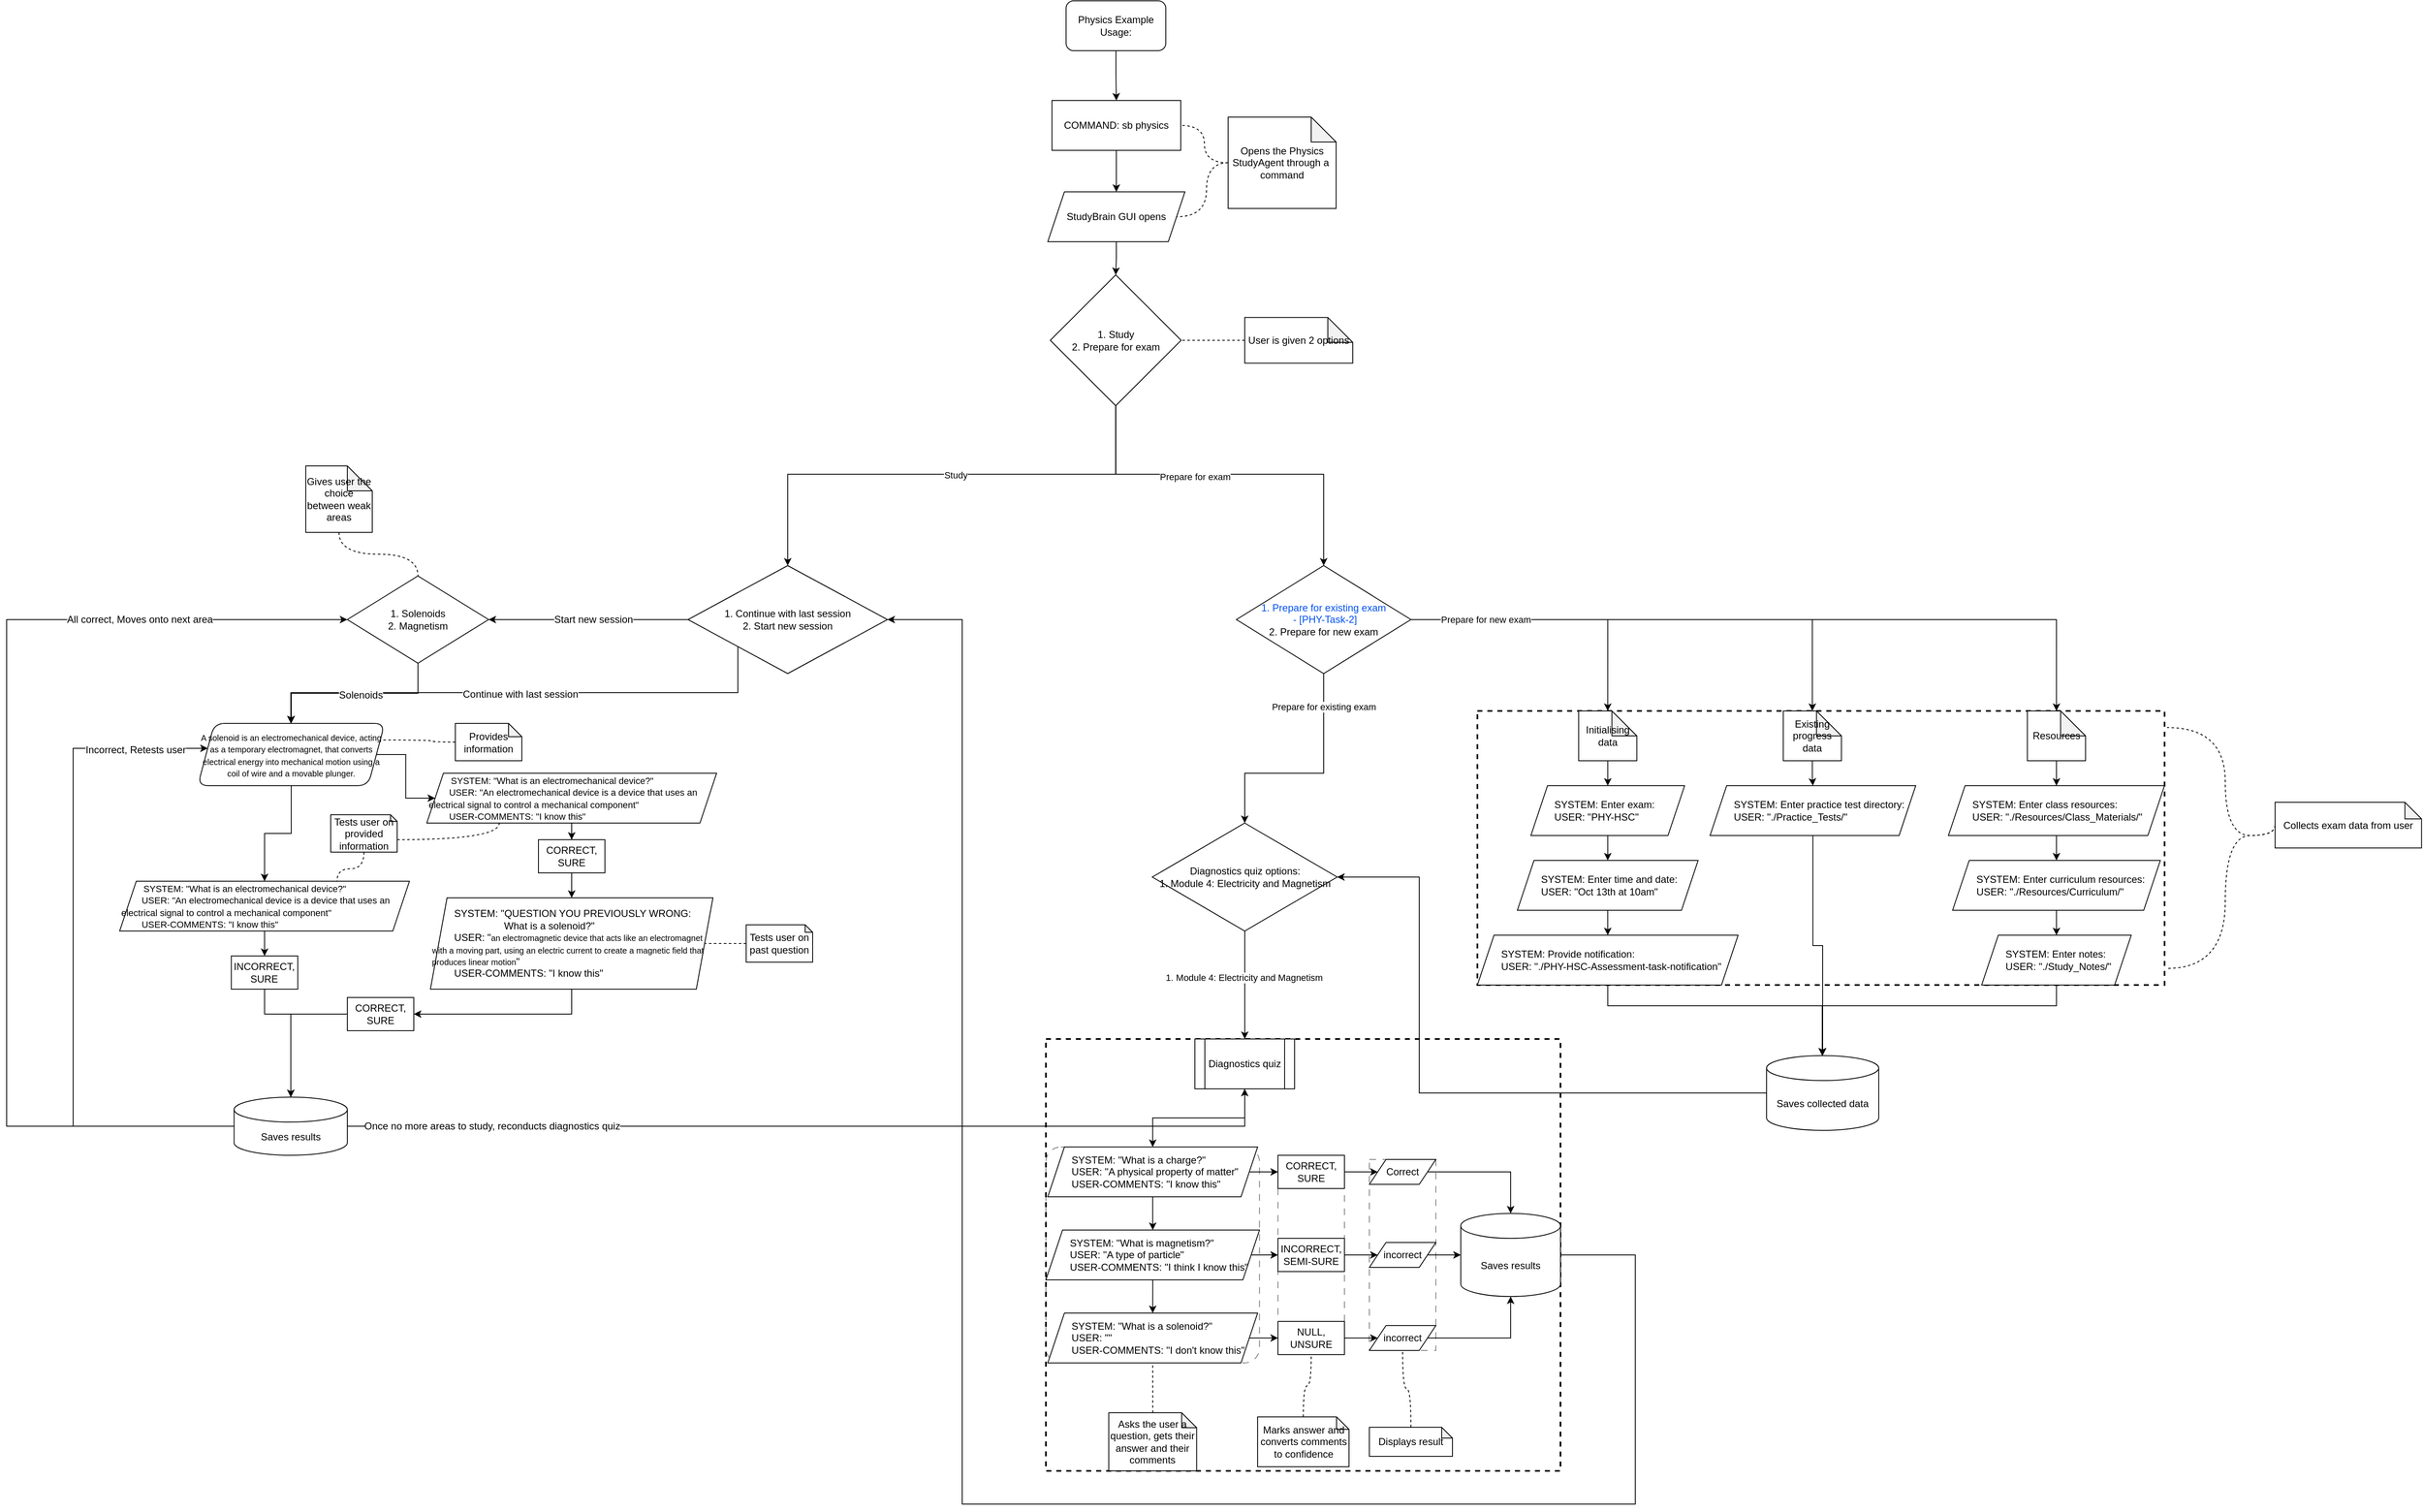 <mxfile version="28.2.5">
  <diagram name="Page-1" id="ahby5j24STK9T4OgTVUH">
    <mxGraphModel dx="4293" dy="1393" grid="1" gridSize="10" guides="1" tooltips="1" connect="1" arrows="1" fold="1" page="1" pageScale="1" pageWidth="850" pageHeight="1100" math="0" shadow="0">
      <root>
        <mxCell id="0" />
        <mxCell id="1" parent="0" />
        <mxCell id="aXxjHZcpMNxlSh_hwpTn-4" style="edgeStyle=orthogonalEdgeStyle;rounded=0;orthogonalLoop=1;jettySize=auto;html=1;" edge="1" parent="1" source="aXxjHZcpMNxlSh_hwpTn-2" target="aXxjHZcpMNxlSh_hwpTn-3">
          <mxGeometry relative="1" as="geometry" />
        </mxCell>
        <mxCell id="aXxjHZcpMNxlSh_hwpTn-2" value="Physics Example Usage:" style="rounded=1;whiteSpace=wrap;html=1;" vertex="1" parent="1">
          <mxGeometry x="365" y="40" width="120" height="60" as="geometry" />
        </mxCell>
        <mxCell id="aXxjHZcpMNxlSh_hwpTn-8" value="" style="edgeStyle=orthogonalEdgeStyle;rounded=0;orthogonalLoop=1;jettySize=auto;html=1;" edge="1" parent="1" source="aXxjHZcpMNxlSh_hwpTn-3" target="aXxjHZcpMNxlSh_hwpTn-7">
          <mxGeometry relative="1" as="geometry" />
        </mxCell>
        <mxCell id="aXxjHZcpMNxlSh_hwpTn-3" value="COMMAND: sb physics" style="rounded=0;whiteSpace=wrap;html=1;" vertex="1" parent="1">
          <mxGeometry x="348" y="160" width="155" height="60" as="geometry" />
        </mxCell>
        <mxCell id="aXxjHZcpMNxlSh_hwpTn-17" style="edgeStyle=orthogonalEdgeStyle;rounded=0;orthogonalLoop=1;jettySize=auto;html=1;" edge="1" parent="1" source="aXxjHZcpMNxlSh_hwpTn-7" target="aXxjHZcpMNxlSh_hwpTn-20">
          <mxGeometry relative="1" as="geometry">
            <mxPoint x="425.25" y="380" as="targetPoint" />
          </mxGeometry>
        </mxCell>
        <mxCell id="aXxjHZcpMNxlSh_hwpTn-7" value="StudyBrain GUI opens" style="shape=parallelogram;perimeter=parallelogramPerimeter;whiteSpace=wrap;html=1;fixedSize=1;rounded=0;" vertex="1" parent="1">
          <mxGeometry x="343" y="270" width="165" height="60" as="geometry" />
        </mxCell>
        <mxCell id="aXxjHZcpMNxlSh_hwpTn-13" style="edgeStyle=orthogonalEdgeStyle;rounded=0;orthogonalLoop=1;jettySize=auto;html=1;curved=1;endArrow=none;endFill=0;dashed=1;" edge="1" parent="1" source="aXxjHZcpMNxlSh_hwpTn-12" target="aXxjHZcpMNxlSh_hwpTn-3">
          <mxGeometry relative="1" as="geometry" />
        </mxCell>
        <mxCell id="aXxjHZcpMNxlSh_hwpTn-14" style="edgeStyle=orthogonalEdgeStyle;rounded=0;orthogonalLoop=1;jettySize=auto;html=1;curved=1;endArrow=none;endFill=0;dashed=1;" edge="1" parent="1" source="aXxjHZcpMNxlSh_hwpTn-12" target="aXxjHZcpMNxlSh_hwpTn-7">
          <mxGeometry relative="1" as="geometry" />
        </mxCell>
        <mxCell id="aXxjHZcpMNxlSh_hwpTn-12" value="&lt;span style=&quot;text-wrap-mode: nowrap;&quot;&gt;&amp;nbsp;Opens the Physics&amp;nbsp;&lt;/span&gt;&lt;div&gt;&lt;span style=&quot;text-wrap-mode: nowrap;&quot;&gt;StudyAgent through a&amp;nbsp;&lt;/span&gt;&lt;/div&gt;&lt;div&gt;&lt;span style=&quot;text-wrap-mode: nowrap;&quot;&gt;command&lt;/span&gt;&lt;/div&gt;" style="shape=note;whiteSpace=wrap;html=1;backgroundOutline=1;darkOpacity=0.05;" vertex="1" parent="1">
          <mxGeometry x="560" y="180" width="130" height="110" as="geometry" />
        </mxCell>
        <mxCell id="aXxjHZcpMNxlSh_hwpTn-18" value="&lt;span style=&quot;text-wrap-mode: nowrap;&quot;&gt;User is given 2 options&lt;/span&gt;" style="shape=note;whiteSpace=wrap;html=1;backgroundOutline=1;darkOpacity=0.05;" vertex="1" parent="1">
          <mxGeometry x="580" y="421.25" width="130" height="55" as="geometry" />
        </mxCell>
        <mxCell id="aXxjHZcpMNxlSh_hwpTn-19" style="edgeStyle=orthogonalEdgeStyle;rounded=0;orthogonalLoop=1;jettySize=auto;html=1;curved=1;endArrow=none;endFill=0;dashed=1;" edge="1" parent="1" source="aXxjHZcpMNxlSh_hwpTn-18" target="aXxjHZcpMNxlSh_hwpTn-20">
          <mxGeometry relative="1" as="geometry">
            <mxPoint x="632" y="420" as="sourcePoint" />
            <mxPoint x="502.5" y="410" as="targetPoint" />
          </mxGeometry>
        </mxCell>
        <mxCell id="aXxjHZcpMNxlSh_hwpTn-26" style="edgeStyle=orthogonalEdgeStyle;rounded=0;orthogonalLoop=1;jettySize=auto;html=1;exitX=0.5;exitY=1;exitDx=0;exitDy=0;entryX=0.5;entryY=0;entryDx=0;entryDy=0;strokeColor=light-dark(#000000,#FF2100);" edge="1" parent="1" source="aXxjHZcpMNxlSh_hwpTn-20" target="aXxjHZcpMNxlSh_hwpTn-23">
          <mxGeometry relative="1" as="geometry">
            <Array as="points">
              <mxPoint x="425" y="610" />
              <mxPoint x="675" y="610" />
            </Array>
          </mxGeometry>
        </mxCell>
        <mxCell id="aXxjHZcpMNxlSh_hwpTn-29" value="Prepare for exam" style="edgeLabel;html=1;align=center;verticalAlign=middle;resizable=0;points=[];" vertex="1" connectable="0" parent="aXxjHZcpMNxlSh_hwpTn-26">
          <mxGeometry x="-0.2" y="-3" relative="1" as="geometry">
            <mxPoint as="offset" />
          </mxGeometry>
        </mxCell>
        <mxCell id="aXxjHZcpMNxlSh_hwpTn-28" style="edgeStyle=orthogonalEdgeStyle;rounded=0;orthogonalLoop=1;jettySize=auto;html=1;strokeColor=light-dark(#000000,#3333FF);entryX=0.5;entryY=0;entryDx=0;entryDy=0;" edge="1" parent="1" source="aXxjHZcpMNxlSh_hwpTn-20" target="aXxjHZcpMNxlSh_hwpTn-27">
          <mxGeometry relative="1" as="geometry">
            <Array as="points">
              <mxPoint x="425" y="610" />
              <mxPoint x="30" y="610" />
            </Array>
          </mxGeometry>
        </mxCell>
        <mxCell id="aXxjHZcpMNxlSh_hwpTn-30" value="Study" style="edgeLabel;html=1;align=center;verticalAlign=middle;resizable=0;points=[];" vertex="1" connectable="0" parent="aXxjHZcpMNxlSh_hwpTn-28">
          <mxGeometry x="0.018" y="1" relative="1" as="geometry">
            <mxPoint x="23" as="offset" />
          </mxGeometry>
        </mxCell>
        <mxCell id="aXxjHZcpMNxlSh_hwpTn-20" value="&lt;font style=&quot;color: light-dark(rgb(0, 0, 0), rgb(51, 51, 255));&quot;&gt;1. Study&lt;/font&gt;&lt;div&gt;&lt;font style=&quot;color: light-dark(rgb(0, 0, 0), rgb(255, 33, 0));&quot;&gt;2. Prepare for exam&lt;/font&gt;&lt;/div&gt;" style="rhombus;whiteSpace=wrap;html=1;" vertex="1" parent="1">
          <mxGeometry x="346" y="370" width="157.5" height="157.5" as="geometry" />
        </mxCell>
        <mxCell id="aXxjHZcpMNxlSh_hwpTn-72" style="edgeStyle=orthogonalEdgeStyle;rounded=0;orthogonalLoop=1;jettySize=auto;html=1;strokeColor=light-dark(#000000,#3333FF);" edge="1" parent="1" source="aXxjHZcpMNxlSh_hwpTn-88" target="aXxjHZcpMNxlSh_hwpTn-75">
          <mxGeometry relative="1" as="geometry">
            <mxPoint x="580" y="1250" as="targetPoint" />
            <Array as="points">
              <mxPoint x="580" y="1190" />
              <mxPoint x="580" y="1190" />
            </Array>
          </mxGeometry>
        </mxCell>
        <mxCell id="aXxjHZcpMNxlSh_hwpTn-93" value="1. Module 4: Electricity and Magnetism" style="edgeLabel;html=1;align=center;verticalAlign=middle;resizable=0;points=[];" vertex="1" connectable="0" parent="aXxjHZcpMNxlSh_hwpTn-72">
          <mxGeometry x="-0.143" y="-1" relative="1" as="geometry">
            <mxPoint as="offset" />
          </mxGeometry>
        </mxCell>
        <mxCell id="aXxjHZcpMNxlSh_hwpTn-23" value="&lt;font style=&quot;color: light-dark(rgb(0, 80, 239), rgb(51, 51, 255));&quot;&gt;1. Prepare for existing exam&lt;/font&gt;&lt;div&gt;&lt;font style=&quot;color: light-dark(rgb(0, 80, 239), rgb(51, 51, 255));&quot;&gt;&amp;nbsp;- [PHY-Task-2]&lt;/font&gt;&lt;div&gt;&lt;font style=&quot;color: light-dark(rgb(0, 0, 0), rgb(255, 33, 0));&quot;&gt;2. Prepare for new exam&lt;/font&gt;&lt;/div&gt;&lt;/div&gt;" style="rhombus;whiteSpace=wrap;html=1;rounded=1;arcSize=0;" vertex="1" parent="1">
          <mxGeometry x="570" y="720" width="210" height="130" as="geometry" />
        </mxCell>
        <mxCell id="aXxjHZcpMNxlSh_hwpTn-133" style="edgeStyle=orthogonalEdgeStyle;rounded=0;orthogonalLoop=1;jettySize=auto;html=1;fontFamily=Helvetica;fontSize=12;fontColor=default;strokeColor=light-dark(#000000,#FF2100);" edge="1" parent="1" source="aXxjHZcpMNxlSh_hwpTn-27" target="aXxjHZcpMNxlSh_hwpTn-136">
          <mxGeometry relative="1" as="geometry">
            <mxPoint x="-330" y="785" as="targetPoint" />
          </mxGeometry>
        </mxCell>
        <mxCell id="aXxjHZcpMNxlSh_hwpTn-137" value="Start new session" style="edgeLabel;html=1;align=center;verticalAlign=middle;resizable=0;points=[];rounded=1;strokeColor=default;arcSize=0;fontFamily=Helvetica;fontSize=12;fontColor=default;fillColor=default;" vertex="1" connectable="0" parent="aXxjHZcpMNxlSh_hwpTn-133">
          <mxGeometry x="-0.058" y="3" relative="1" as="geometry">
            <mxPoint x="-1" y="-3" as="offset" />
          </mxGeometry>
        </mxCell>
        <mxCell id="aXxjHZcpMNxlSh_hwpTn-157" style="edgeStyle=orthogonalEdgeStyle;rounded=0;orthogonalLoop=1;jettySize=auto;html=1;fontFamily=Helvetica;fontSize=12;fontColor=default;strokeColor=light-dark(#000000,#3333FF);" edge="1" parent="1" source="aXxjHZcpMNxlSh_hwpTn-27" target="aXxjHZcpMNxlSh_hwpTn-138">
          <mxGeometry relative="1" as="geometry">
            <Array as="points">
              <mxPoint x="-30" y="873" />
              <mxPoint x="-568" y="873" />
            </Array>
          </mxGeometry>
        </mxCell>
        <mxCell id="aXxjHZcpMNxlSh_hwpTn-159" value="Continue with last session" style="edgeLabel;html=1;align=center;verticalAlign=middle;resizable=0;points=[];rounded=1;strokeColor=default;arcSize=0;fontFamily=Helvetica;fontSize=12;fontColor=default;fillColor=default;" vertex="1" connectable="0" parent="aXxjHZcpMNxlSh_hwpTn-157">
          <mxGeometry x="-0.141" y="3" relative="1" as="geometry">
            <mxPoint x="-47" y="-1" as="offset" />
          </mxGeometry>
        </mxCell>
        <mxCell id="aXxjHZcpMNxlSh_hwpTn-27" value="&lt;font style=&quot;color: light-dark(rgb(0, 0, 0), rgb(51, 51, 255));&quot;&gt;1. Continue with last session&lt;/font&gt;&lt;div&gt;&lt;font style=&quot;color: light-dark(rgb(0, 0, 0), rgb(255, 33, 0));&quot;&gt;2. Start new session&lt;/font&gt;&lt;/div&gt;" style="rhombus;whiteSpace=wrap;html=1;rounded=1;arcSize=0;" vertex="1" parent="1">
          <mxGeometry x="-90" y="720" width="240" height="130" as="geometry" />
        </mxCell>
        <mxCell id="aXxjHZcpMNxlSh_hwpTn-56" style="edgeStyle=orthogonalEdgeStyle;rounded=0;orthogonalLoop=1;jettySize=auto;html=1;entryX=0.5;entryY=0;entryDx=0;entryDy=0;entryPerimeter=0;strokeColor=light-dark(#000000,#FF2100);exitX=1;exitY=0.5;exitDx=0;exitDy=0;" edge="1" parent="1" source="aXxjHZcpMNxlSh_hwpTn-23" target="aXxjHZcpMNxlSh_hwpTn-37">
          <mxGeometry relative="1" as="geometry">
            <mxPoint x="920" y="790" as="sourcePoint" />
          </mxGeometry>
        </mxCell>
        <mxCell id="aXxjHZcpMNxlSh_hwpTn-57" style="edgeStyle=orthogonalEdgeStyle;rounded=0;orthogonalLoop=1;jettySize=auto;html=1;entryX=0.5;entryY=0;entryDx=0;entryDy=0;entryPerimeter=0;strokeColor=light-dark(#000000,#FF2100);exitX=1;exitY=0.5;exitDx=0;exitDy=0;" edge="1" parent="1" source="aXxjHZcpMNxlSh_hwpTn-23" target="aXxjHZcpMNxlSh_hwpTn-45">
          <mxGeometry relative="1" as="geometry">
            <mxPoint x="920" y="790" as="sourcePoint" />
          </mxGeometry>
        </mxCell>
        <mxCell id="aXxjHZcpMNxlSh_hwpTn-58" style="edgeStyle=orthogonalEdgeStyle;rounded=0;orthogonalLoop=1;jettySize=auto;html=1;entryX=0.5;entryY=0;entryDx=0;entryDy=0;entryPerimeter=0;strokeColor=light-dark(#000000,#FF2100);exitX=1;exitY=0.5;exitDx=0;exitDy=0;" edge="1" parent="1" source="aXxjHZcpMNxlSh_hwpTn-23" target="aXxjHZcpMNxlSh_hwpTn-49">
          <mxGeometry relative="1" as="geometry">
            <mxPoint x="920" y="790" as="sourcePoint" />
          </mxGeometry>
        </mxCell>
        <mxCell id="aXxjHZcpMNxlSh_hwpTn-59" value="Prepare for new exam" style="edgeLabel;html=1;align=center;verticalAlign=middle;resizable=0;points=[];" vertex="1" connectable="0" parent="aXxjHZcpMNxlSh_hwpTn-58">
          <mxGeometry x="-0.912" y="-1" relative="1" as="geometry">
            <mxPoint x="51" y="-1" as="offset" />
          </mxGeometry>
        </mxCell>
        <mxCell id="aXxjHZcpMNxlSh_hwpTn-68" style="edgeStyle=orthogonalEdgeStyle;rounded=0;orthogonalLoop=1;jettySize=auto;html=1;curved=1;dashed=1;endArrow=none;endFill=0;exitX=0;exitY=0.5;exitDx=0;exitDy=0;exitPerimeter=0;" edge="1" parent="1" source="aXxjHZcpMNxlSh_hwpTn-60">
          <mxGeometry relative="1" as="geometry">
            <mxPoint x="1690" y="915" as="targetPoint" />
            <Array as="points">
              <mxPoint x="1820" y="1045" />
              <mxPoint x="1760" y="1045" />
              <mxPoint x="1760" y="915" />
            </Array>
          </mxGeometry>
        </mxCell>
        <mxCell id="aXxjHZcpMNxlSh_hwpTn-69" style="edgeStyle=orthogonalEdgeStyle;rounded=0;orthogonalLoop=1;jettySize=auto;html=1;curved=1;dashed=1;endArrow=none;endFill=0;exitX=0;exitY=0.5;exitDx=0;exitDy=0;exitPerimeter=0;" edge="1" parent="1" source="aXxjHZcpMNxlSh_hwpTn-60">
          <mxGeometry relative="1" as="geometry">
            <mxPoint x="1690" y="1205" as="targetPoint" />
            <Array as="points">
              <mxPoint x="1820" y="1045" />
              <mxPoint x="1760" y="1045" />
              <mxPoint x="1760" y="1205" />
            </Array>
          </mxGeometry>
        </mxCell>
        <mxCell id="aXxjHZcpMNxlSh_hwpTn-60" value="&lt;span style=&quot;text-wrap-mode: nowrap;&quot;&gt;Collects exam data from user&lt;/span&gt;" style="shape=note;whiteSpace=wrap;html=1;backgroundOutline=1;darkOpacity=0.05;size=20;" vertex="1" parent="1">
          <mxGeometry x="1820" y="1005" width="176.25" height="55" as="geometry" />
        </mxCell>
        <mxCell id="aXxjHZcpMNxlSh_hwpTn-64" value="" style="group;perimeterSpacing=11;strokeColor=default;fillColor=none;strokeWidth=2;rounded=0;arcSize=5;dashed=1;glass=0;shadow=0;" vertex="1" connectable="0" parent="1">
          <mxGeometry x="860" y="895" width="827" height="330" as="geometry" />
        </mxCell>
        <mxCell id="aXxjHZcpMNxlSh_hwpTn-39" value="" style="edgeStyle=orthogonalEdgeStyle;rounded=0;orthogonalLoop=1;jettySize=auto;html=1;" edge="1" parent="aXxjHZcpMNxlSh_hwpTn-64" source="aXxjHZcpMNxlSh_hwpTn-37" target="aXxjHZcpMNxlSh_hwpTn-38">
          <mxGeometry relative="1" as="geometry" />
        </mxCell>
        <mxCell id="aXxjHZcpMNxlSh_hwpTn-37" value="Initialising data" style="shape=note;whiteSpace=wrap;html=1;backgroundOutline=1;darkOpacity=0.05;" vertex="1" parent="aXxjHZcpMNxlSh_hwpTn-64">
          <mxGeometry x="121.87" width="70" height="60" as="geometry" />
        </mxCell>
        <mxCell id="aXxjHZcpMNxlSh_hwpTn-41" value="" style="edgeStyle=orthogonalEdgeStyle;rounded=0;orthogonalLoop=1;jettySize=auto;html=1;" edge="1" parent="aXxjHZcpMNxlSh_hwpTn-64" source="aXxjHZcpMNxlSh_hwpTn-38" target="aXxjHZcpMNxlSh_hwpTn-40">
          <mxGeometry relative="1" as="geometry" />
        </mxCell>
        <mxCell id="aXxjHZcpMNxlSh_hwpTn-38" value="&lt;span style=&quot;white-space: pre;&quot;&gt;&#x9;&lt;/span&gt;SYSTEM: Enter exam:&lt;div&gt;&lt;span style=&quot;background-color: transparent; color: light-dark(rgb(0, 0, 0), rgb(255, 255, 255));&quot;&gt;&lt;span style=&quot;white-space: pre;&quot;&gt;&#x9;&lt;/span&gt;USER: &quot;PHY-HSC&quot;&lt;/span&gt;&lt;/div&gt;" style="shape=parallelogram;perimeter=parallelogramPerimeter;whiteSpace=wrap;html=1;fixedSize=1;align=left;" vertex="1" parent="aXxjHZcpMNxlSh_hwpTn-64">
          <mxGeometry x="64.37" y="90" width="185" height="60" as="geometry" />
        </mxCell>
        <mxCell id="aXxjHZcpMNxlSh_hwpTn-43" value="" style="edgeStyle=orthogonalEdgeStyle;rounded=0;orthogonalLoop=1;jettySize=auto;html=1;" edge="1" parent="aXxjHZcpMNxlSh_hwpTn-64" source="aXxjHZcpMNxlSh_hwpTn-40" target="aXxjHZcpMNxlSh_hwpTn-42">
          <mxGeometry relative="1" as="geometry" />
        </mxCell>
        <mxCell id="aXxjHZcpMNxlSh_hwpTn-40" value="&lt;span style=&quot;white-space: pre;&quot;&gt;&#x9;&lt;/span&gt;SYSTEM: Enter time and date:&lt;div&gt;&lt;span style=&quot;background-color: transparent; color: light-dark(rgb(0, 0, 0), rgb(255, 255, 255));&quot;&gt;&lt;span style=&quot;white-space: pre;&quot;&gt;&#x9;&lt;/span&gt;USER: &quot;Oct 13th at 10am&quot;&lt;/span&gt;&lt;/div&gt;" style="shape=parallelogram;perimeter=parallelogramPerimeter;whiteSpace=wrap;html=1;fixedSize=1;align=left;" vertex="1" parent="aXxjHZcpMNxlSh_hwpTn-64">
          <mxGeometry x="48.12" y="180" width="217.5" height="60" as="geometry" />
        </mxCell>
        <mxCell id="aXxjHZcpMNxlSh_hwpTn-42" value="&lt;span style=&quot;white-space: pre;&quot;&gt;&#x9;&lt;/span&gt;SYSTEM: Provide notification:&lt;div&gt;&lt;span style=&quot;background-color: transparent; color: light-dark(rgb(0, 0, 0), rgb(255, 255, 255));&quot;&gt;&lt;span style=&quot;white-space: pre;&quot;&gt;&#x9;&lt;/span&gt;USER: &quot;./PHY-HSC-Assessment-task-notification&quot;&lt;/span&gt;&lt;/div&gt;" style="shape=parallelogram;perimeter=parallelogramPerimeter;whiteSpace=wrap;html=1;fixedSize=1;align=left;" vertex="1" parent="aXxjHZcpMNxlSh_hwpTn-64">
          <mxGeometry y="270" width="313.75" height="60" as="geometry" />
        </mxCell>
        <mxCell id="aXxjHZcpMNxlSh_hwpTn-48" style="edgeStyle=orthogonalEdgeStyle;rounded=0;orthogonalLoop=1;jettySize=auto;html=1;" edge="1" parent="aXxjHZcpMNxlSh_hwpTn-64" source="aXxjHZcpMNxlSh_hwpTn-45" target="aXxjHZcpMNxlSh_hwpTn-47">
          <mxGeometry relative="1" as="geometry" />
        </mxCell>
        <mxCell id="aXxjHZcpMNxlSh_hwpTn-45" value="Existing progress data" style="shape=note;whiteSpace=wrap;html=1;backgroundOutline=1;darkOpacity=0.05;" vertex="1" parent="aXxjHZcpMNxlSh_hwpTn-64">
          <mxGeometry x="368.12" width="70" height="60" as="geometry" />
        </mxCell>
        <mxCell id="aXxjHZcpMNxlSh_hwpTn-47" value="&lt;span style=&quot;white-space: pre;&quot;&gt;&#x9;&lt;/span&gt;SYSTEM: Enter practice test directory:&lt;div&gt;&lt;span style=&quot;background-color: transparent; color: light-dark(rgb(0, 0, 0), rgb(255, 255, 255));&quot;&gt;&lt;span style=&quot;white-space: pre;&quot;&gt;&#x9;&lt;/span&gt;USER: &quot;./Practice_Tests/&quot;&lt;/span&gt;&lt;/div&gt;" style="shape=parallelogram;perimeter=parallelogramPerimeter;whiteSpace=wrap;html=1;fixedSize=1;align=left;" vertex="1" parent="aXxjHZcpMNxlSh_hwpTn-64">
          <mxGeometry x="280.0" y="90" width="247.5" height="60" as="geometry" />
        </mxCell>
        <mxCell id="aXxjHZcpMNxlSh_hwpTn-55" style="edgeStyle=orthogonalEdgeStyle;rounded=0;orthogonalLoop=1;jettySize=auto;html=1;" edge="1" parent="aXxjHZcpMNxlSh_hwpTn-64" source="aXxjHZcpMNxlSh_hwpTn-49" target="aXxjHZcpMNxlSh_hwpTn-50">
          <mxGeometry relative="1" as="geometry" />
        </mxCell>
        <mxCell id="aXxjHZcpMNxlSh_hwpTn-49" value="Resources" style="shape=note;whiteSpace=wrap;html=1;backgroundOutline=1;darkOpacity=0.05;" vertex="1" parent="aXxjHZcpMNxlSh_hwpTn-64">
          <mxGeometry x="661.88" width="70" height="60" as="geometry" />
        </mxCell>
        <mxCell id="aXxjHZcpMNxlSh_hwpTn-52" value="" style="edgeStyle=orthogonalEdgeStyle;rounded=0;orthogonalLoop=1;jettySize=auto;html=1;" edge="1" parent="aXxjHZcpMNxlSh_hwpTn-64" source="aXxjHZcpMNxlSh_hwpTn-50" target="aXxjHZcpMNxlSh_hwpTn-51">
          <mxGeometry relative="1" as="geometry" />
        </mxCell>
        <mxCell id="aXxjHZcpMNxlSh_hwpTn-50" value="&lt;span style=&quot;white-space: pre;&quot;&gt;&#x9;&lt;/span&gt;SYSTEM: Enter class resources:&lt;div&gt;&lt;span style=&quot;background-color: transparent; color: light-dark(rgb(0, 0, 0), rgb(255, 255, 255));&quot;&gt;&lt;span style=&quot;white-space: pre;&quot;&gt;&#x9;&lt;/span&gt;USER: &quot;./Resources/Class_Materials/&quot;&lt;/span&gt;&lt;/div&gt;" style="shape=parallelogram;perimeter=parallelogramPerimeter;whiteSpace=wrap;html=1;fixedSize=1;align=left;" vertex="1" parent="aXxjHZcpMNxlSh_hwpTn-64">
          <mxGeometry x="566.88" y="90" width="260" height="60" as="geometry" />
        </mxCell>
        <mxCell id="aXxjHZcpMNxlSh_hwpTn-54" value="" style="edgeStyle=orthogonalEdgeStyle;rounded=0;orthogonalLoop=1;jettySize=auto;html=1;" edge="1" parent="aXxjHZcpMNxlSh_hwpTn-64" source="aXxjHZcpMNxlSh_hwpTn-51" target="aXxjHZcpMNxlSh_hwpTn-53">
          <mxGeometry relative="1" as="geometry" />
        </mxCell>
        <mxCell id="aXxjHZcpMNxlSh_hwpTn-51" value="&lt;span style=&quot;white-space: pre;&quot;&gt;&#x9;&lt;/span&gt;SYSTEM: Enter curriculum resources:&lt;div&gt;&lt;span style=&quot;background-color: transparent; color: light-dark(rgb(0, 0, 0), rgb(255, 255, 255));&quot;&gt;&lt;span style=&quot;white-space: pre;&quot;&gt;&#x9;&lt;/span&gt;USER: &quot;./Resources/Curriculum/&quot;&lt;/span&gt;&lt;/div&gt;" style="shape=parallelogram;perimeter=parallelogramPerimeter;whiteSpace=wrap;html=1;fixedSize=1;align=left;" vertex="1" parent="aXxjHZcpMNxlSh_hwpTn-64">
          <mxGeometry x="571.89" y="180" width="249.99" height="60" as="geometry" />
        </mxCell>
        <mxCell id="aXxjHZcpMNxlSh_hwpTn-53" value="&lt;span style=&quot;white-space: pre;&quot;&gt;&#x9;&lt;/span&gt;SYSTEM: Enter notes:&lt;div&gt;&lt;span style=&quot;background-color: transparent; color: light-dark(rgb(0, 0, 0), rgb(255, 255, 255));&quot;&gt;&lt;span style=&quot;white-space: pre;&quot;&gt;&#x9;&lt;/span&gt;USER: &quot;./Study_Notes/&quot;&lt;/span&gt;&lt;/div&gt;" style="shape=parallelogram;perimeter=parallelogramPerimeter;whiteSpace=wrap;html=1;fixedSize=1;align=left;" vertex="1" parent="aXxjHZcpMNxlSh_hwpTn-64">
          <mxGeometry x="606.88" y="270" width="180" height="60" as="geometry" />
        </mxCell>
        <mxCell id="aXxjHZcpMNxlSh_hwpTn-92" style="edgeStyle=orthogonalEdgeStyle;rounded=0;orthogonalLoop=1;jettySize=auto;html=1;entryX=1;entryY=0.5;entryDx=0;entryDy=0;" edge="1" parent="1" source="aXxjHZcpMNxlSh_hwpTn-76" target="aXxjHZcpMNxlSh_hwpTn-88">
          <mxGeometry relative="1" as="geometry">
            <Array as="points">
              <mxPoint x="790" y="1355" />
              <mxPoint x="790" y="1095" />
            </Array>
          </mxGeometry>
        </mxCell>
        <mxCell id="aXxjHZcpMNxlSh_hwpTn-76" value="Saves collected data" style="shape=cylinder3;whiteSpace=wrap;html=1;boundedLbl=1;backgroundOutline=1;size=15;" vertex="1" parent="1">
          <mxGeometry x="1208" y="1310" width="135" height="90" as="geometry" />
        </mxCell>
        <mxCell id="aXxjHZcpMNxlSh_hwpTn-77" style="edgeStyle=orthogonalEdgeStyle;rounded=0;orthogonalLoop=1;jettySize=auto;html=1;" edge="1" parent="1" source="aXxjHZcpMNxlSh_hwpTn-42" target="aXxjHZcpMNxlSh_hwpTn-76">
          <mxGeometry relative="1" as="geometry">
            <Array as="points">
              <mxPoint x="1017" y="1250" />
              <mxPoint x="1275" y="1250" />
            </Array>
          </mxGeometry>
        </mxCell>
        <mxCell id="aXxjHZcpMNxlSh_hwpTn-78" style="edgeStyle=orthogonalEdgeStyle;rounded=0;orthogonalLoop=1;jettySize=auto;html=1;" edge="1" parent="1" source="aXxjHZcpMNxlSh_hwpTn-47" target="aXxjHZcpMNxlSh_hwpTn-76">
          <mxGeometry relative="1" as="geometry" />
        </mxCell>
        <mxCell id="aXxjHZcpMNxlSh_hwpTn-79" style="edgeStyle=orthogonalEdgeStyle;rounded=0;orthogonalLoop=1;jettySize=auto;html=1;" edge="1" parent="1" source="aXxjHZcpMNxlSh_hwpTn-53" target="aXxjHZcpMNxlSh_hwpTn-76">
          <mxGeometry relative="1" as="geometry">
            <Array as="points">
              <mxPoint x="1557" y="1250" />
              <mxPoint x="1275" y="1250" />
            </Array>
          </mxGeometry>
        </mxCell>
        <mxCell id="aXxjHZcpMNxlSh_hwpTn-89" value="" style="edgeStyle=orthogonalEdgeStyle;rounded=0;orthogonalLoop=1;jettySize=auto;html=1;strokeColor=light-dark(#000000,#3333FF);" edge="1" parent="1" source="aXxjHZcpMNxlSh_hwpTn-23" target="aXxjHZcpMNxlSh_hwpTn-88">
          <mxGeometry relative="1" as="geometry">
            <mxPoint x="580" y="1290" as="targetPoint" />
            <mxPoint x="675" y="850" as="sourcePoint" />
            <Array as="points">
              <mxPoint x="675" y="970" />
              <mxPoint x="580" y="970" />
            </Array>
          </mxGeometry>
        </mxCell>
        <mxCell id="aXxjHZcpMNxlSh_hwpTn-90" value="Prepare for existing exam" style="edgeLabel;html=1;align=center;verticalAlign=middle;resizable=0;points=[];" vertex="1" connectable="0" parent="aXxjHZcpMNxlSh_hwpTn-89">
          <mxGeometry x="-0.709" relative="1" as="geometry">
            <mxPoint as="offset" />
          </mxGeometry>
        </mxCell>
        <mxCell id="aXxjHZcpMNxlSh_hwpTn-88" value="Diagnostics quiz options:&lt;div&gt;&lt;font style=&quot;color: light-dark(rgb(0, 0, 0), rgb(51, 51, 255));&quot;&gt;1. Module 4: Electricity and Magnetism&lt;/font&gt;&lt;/div&gt;" style="rhombus;whiteSpace=wrap;html=1;" vertex="1" parent="1">
          <mxGeometry x="468.75" y="1030" width="222.5" height="130" as="geometry" />
        </mxCell>
        <mxCell id="aXxjHZcpMNxlSh_hwpTn-130" value="" style="group;strokeColor=default;strokeWidth=2;dashed=1;" vertex="1" connectable="0" parent="1">
          <mxGeometry x="340.75" y="1290" width="619.25" height="520" as="geometry" />
        </mxCell>
        <mxCell id="aXxjHZcpMNxlSh_hwpTn-83" style="edgeStyle=orthogonalEdgeStyle;rounded=0;orthogonalLoop=1;jettySize=auto;html=1;" edge="1" parent="aXxjHZcpMNxlSh_hwpTn-130" source="aXxjHZcpMNxlSh_hwpTn-75" target="aXxjHZcpMNxlSh_hwpTn-82">
          <mxGeometry relative="1" as="geometry" />
        </mxCell>
        <mxCell id="aXxjHZcpMNxlSh_hwpTn-75" value="Diagnostics quiz" style="shape=process;whiteSpace=wrap;html=1;backgroundOutline=1;" vertex="1" parent="aXxjHZcpMNxlSh_hwpTn-130">
          <mxGeometry x="179.25" width="120" height="60" as="geometry" />
        </mxCell>
        <mxCell id="aXxjHZcpMNxlSh_hwpTn-101" value="" style="edgeStyle=orthogonalEdgeStyle;rounded=0;orthogonalLoop=1;jettySize=auto;html=1;" edge="1" parent="aXxjHZcpMNxlSh_hwpTn-130" source="aXxjHZcpMNxlSh_hwpTn-82" target="aXxjHZcpMNxlSh_hwpTn-100">
          <mxGeometry relative="1" as="geometry" />
        </mxCell>
        <mxCell id="aXxjHZcpMNxlSh_hwpTn-104" style="edgeStyle=orthogonalEdgeStyle;rounded=0;orthogonalLoop=1;jettySize=auto;html=1;" edge="1" parent="aXxjHZcpMNxlSh_hwpTn-130" source="aXxjHZcpMNxlSh_hwpTn-84" target="aXxjHZcpMNxlSh_hwpTn-102">
          <mxGeometry relative="1" as="geometry" />
        </mxCell>
        <mxCell id="aXxjHZcpMNxlSh_hwpTn-105" style="edgeStyle=orthogonalEdgeStyle;rounded=0;orthogonalLoop=1;jettySize=auto;html=1;" edge="1" parent="aXxjHZcpMNxlSh_hwpTn-130" source="aXxjHZcpMNxlSh_hwpTn-86" target="aXxjHZcpMNxlSh_hwpTn-103">
          <mxGeometry relative="1" as="geometry" />
        </mxCell>
        <mxCell id="aXxjHZcpMNxlSh_hwpTn-107" value="" style="edgeStyle=orthogonalEdgeStyle;rounded=0;orthogonalLoop=1;jettySize=auto;html=1;" edge="1" parent="aXxjHZcpMNxlSh_hwpTn-130" source="aXxjHZcpMNxlSh_hwpTn-100" target="aXxjHZcpMNxlSh_hwpTn-106">
          <mxGeometry relative="1" as="geometry" />
        </mxCell>
        <mxCell id="aXxjHZcpMNxlSh_hwpTn-112" style="edgeStyle=orthogonalEdgeStyle;rounded=0;orthogonalLoop=1;jettySize=auto;html=1;" edge="1" parent="aXxjHZcpMNxlSh_hwpTn-130" source="aXxjHZcpMNxlSh_hwpTn-102" target="aXxjHZcpMNxlSh_hwpTn-108">
          <mxGeometry relative="1" as="geometry" />
        </mxCell>
        <mxCell id="aXxjHZcpMNxlSh_hwpTn-110" style="edgeStyle=orthogonalEdgeStyle;rounded=0;orthogonalLoop=1;jettySize=auto;html=1;" edge="1" parent="aXxjHZcpMNxlSh_hwpTn-130" source="aXxjHZcpMNxlSh_hwpTn-103" target="aXxjHZcpMNxlSh_hwpTn-109">
          <mxGeometry relative="1" as="geometry" />
        </mxCell>
        <mxCell id="aXxjHZcpMNxlSh_hwpTn-117" style="edgeStyle=orthogonalEdgeStyle;rounded=0;orthogonalLoop=1;jettySize=auto;html=1;" edge="1" parent="aXxjHZcpMNxlSh_hwpTn-130" source="aXxjHZcpMNxlSh_hwpTn-106" target="aXxjHZcpMNxlSh_hwpTn-116">
          <mxGeometry relative="1" as="geometry" />
        </mxCell>
        <mxCell id="aXxjHZcpMNxlSh_hwpTn-118" style="edgeStyle=orthogonalEdgeStyle;rounded=0;orthogonalLoop=1;jettySize=auto;html=1;" edge="1" parent="aXxjHZcpMNxlSh_hwpTn-130" source="aXxjHZcpMNxlSh_hwpTn-108" target="aXxjHZcpMNxlSh_hwpTn-116">
          <mxGeometry relative="1" as="geometry" />
        </mxCell>
        <mxCell id="aXxjHZcpMNxlSh_hwpTn-119" style="edgeStyle=orthogonalEdgeStyle;rounded=0;orthogonalLoop=1;jettySize=auto;html=1;" edge="1" parent="aXxjHZcpMNxlSh_hwpTn-130" source="aXxjHZcpMNxlSh_hwpTn-109" target="aXxjHZcpMNxlSh_hwpTn-116">
          <mxGeometry relative="1" as="geometry" />
        </mxCell>
        <mxCell id="aXxjHZcpMNxlSh_hwpTn-116" value="Saves results" style="shape=cylinder3;whiteSpace=wrap;html=1;boundedLbl=1;backgroundOutline=1;size=15;" vertex="1" parent="aXxjHZcpMNxlSh_hwpTn-130">
          <mxGeometry x="499.25" y="210" width="120" height="100" as="geometry" />
        </mxCell>
        <mxCell id="aXxjHZcpMNxlSh_hwpTn-127" style="edgeStyle=orthogonalEdgeStyle;rounded=0;orthogonalLoop=1;jettySize=auto;html=1;fontFamily=Helvetica;fontSize=12;fontColor=default;dashed=1;endArrow=none;endFill=0;" edge="1" parent="aXxjHZcpMNxlSh_hwpTn-130" source="aXxjHZcpMNxlSh_hwpTn-120" target="aXxjHZcpMNxlSh_hwpTn-86">
          <mxGeometry relative="1" as="geometry" />
        </mxCell>
        <mxCell id="aXxjHZcpMNxlSh_hwpTn-120" value="Asks the user a question, gets their answer and their comments" style="shape=note;whiteSpace=wrap;html=1;backgroundOutline=1;darkOpacity=0.05;size=18;" vertex="1" parent="aXxjHZcpMNxlSh_hwpTn-130">
          <mxGeometry x="75.62" y="450" width="105.75" height="70" as="geometry" />
        </mxCell>
        <mxCell id="aXxjHZcpMNxlSh_hwpTn-128" style="edgeStyle=orthogonalEdgeStyle;rounded=0;orthogonalLoop=1;jettySize=auto;html=1;fontFamily=Helvetica;fontSize=12;fontColor=default;curved=1;dashed=1;endArrow=none;endFill=0;" edge="1" parent="aXxjHZcpMNxlSh_hwpTn-130" source="aXxjHZcpMNxlSh_hwpTn-121" target="aXxjHZcpMNxlSh_hwpTn-103">
          <mxGeometry relative="1" as="geometry" />
        </mxCell>
        <mxCell id="aXxjHZcpMNxlSh_hwpTn-121" value="Marks answer and converts comments to confidence" style="shape=note;whiteSpace=wrap;html=1;backgroundOutline=1;darkOpacity=0.05;size=15;" vertex="1" parent="aXxjHZcpMNxlSh_hwpTn-130">
          <mxGeometry x="254.75" y="455" width="110" height="60" as="geometry" />
        </mxCell>
        <mxCell id="aXxjHZcpMNxlSh_hwpTn-129" style="edgeStyle=orthogonalEdgeStyle;rounded=0;orthogonalLoop=1;jettySize=auto;html=1;fontFamily=Helvetica;fontSize=12;fontColor=default;curved=1;endArrow=none;endFill=0;dashed=1;" edge="1" parent="aXxjHZcpMNxlSh_hwpTn-130" source="aXxjHZcpMNxlSh_hwpTn-122" target="aXxjHZcpMNxlSh_hwpTn-109">
          <mxGeometry relative="1" as="geometry" />
        </mxCell>
        <mxCell id="aXxjHZcpMNxlSh_hwpTn-122" value="Displays result" style="shape=note;whiteSpace=wrap;html=1;backgroundOutline=1;darkOpacity=0.05;size=13;" vertex="1" parent="aXxjHZcpMNxlSh_hwpTn-130">
          <mxGeometry x="389.25" y="467.5" width="100" height="35" as="geometry" />
        </mxCell>
        <mxCell id="aXxjHZcpMNxlSh_hwpTn-124" value="" style="group;strokeColor=default;dashed=1;opacity=50;perimeterSpacing=0;glass=0;rounded=1;spacingLeft=0;arcSize=7;dashPattern=8 8;" vertex="1" connectable="0" parent="aXxjHZcpMNxlSh_hwpTn-130">
          <mxGeometry y="130" width="257" height="260" as="geometry" />
        </mxCell>
        <mxCell id="aXxjHZcpMNxlSh_hwpTn-85" value="" style="edgeStyle=orthogonalEdgeStyle;rounded=0;orthogonalLoop=1;jettySize=auto;html=1;" edge="1" parent="aXxjHZcpMNxlSh_hwpTn-124" source="aXxjHZcpMNxlSh_hwpTn-82" target="aXxjHZcpMNxlSh_hwpTn-84">
          <mxGeometry relative="1" as="geometry" />
        </mxCell>
        <mxCell id="aXxjHZcpMNxlSh_hwpTn-82" value="&lt;span style=&quot;white-space: pre;&quot;&gt;&#x9;&lt;/span&gt;SYSTEM: &quot;What is a charge?&quot;&lt;div&gt;&lt;span style=&quot;background-color: transparent; color: light-dark(rgb(0, 0, 0), rgb(255, 255, 255));&quot;&gt;&lt;span style=&quot;white-space: pre;&quot;&gt;&#x9;&lt;/span&gt;USER: &quot;A physical property of matter&quot;&lt;/span&gt;&lt;/div&gt;&lt;div&gt;&lt;span style=&quot;background-color: transparent; color: light-dark(rgb(0, 0, 0), rgb(255, 255, 255));&quot;&gt;&lt;span style=&quot;white-space: pre;&quot;&gt;&#x9;&lt;/span&gt;USER-COMMENTS: &quot;I know this&quot;&lt;br&gt;&lt;/span&gt;&lt;/div&gt;" style="shape=parallelogram;perimeter=parallelogramPerimeter;whiteSpace=wrap;html=1;fixedSize=1;align=left;" vertex="1" parent="aXxjHZcpMNxlSh_hwpTn-124">
          <mxGeometry x="2.25" width="252.5" height="60" as="geometry" />
        </mxCell>
        <mxCell id="aXxjHZcpMNxlSh_hwpTn-87" value="" style="edgeStyle=orthogonalEdgeStyle;rounded=0;orthogonalLoop=1;jettySize=auto;html=1;" edge="1" parent="aXxjHZcpMNxlSh_hwpTn-124" source="aXxjHZcpMNxlSh_hwpTn-84" target="aXxjHZcpMNxlSh_hwpTn-86">
          <mxGeometry relative="1" as="geometry" />
        </mxCell>
        <mxCell id="aXxjHZcpMNxlSh_hwpTn-84" value="&lt;span style=&quot;white-space: pre;&quot;&gt;&#x9;&lt;/span&gt;SYSTEM: &quot;What is magnetism?&quot;&lt;div&gt;&lt;span style=&quot;background-color: transparent; color: light-dark(rgb(0, 0, 0), rgb(255, 255, 255));&quot;&gt;&lt;span style=&quot;white-space: pre;&quot;&gt;&#x9;&lt;/span&gt;USER: &quot;A type of particle&quot;&lt;/span&gt;&lt;/div&gt;&lt;div&gt;&lt;span style=&quot;background-color: transparent; color: light-dark(rgb(0, 0, 0), rgb(255, 255, 255));&quot;&gt;&lt;span style=&quot;white-space: pre;&quot;&gt;&#x9;&lt;/span&gt;&lt;/span&gt;&lt;span style=&quot;background-color: transparent; color: light-dark(rgb(0, 0, 0), rgb(255, 255, 255));&quot;&gt;USER-COMMENTS: &quot;I think I know this&quot;&lt;/span&gt;&lt;/div&gt;" style="shape=parallelogram;perimeter=parallelogramPerimeter;whiteSpace=wrap;html=1;fixedSize=1;align=left;" vertex="1" parent="aXxjHZcpMNxlSh_hwpTn-124">
          <mxGeometry y="100" width="257" height="60" as="geometry" />
        </mxCell>
        <mxCell id="aXxjHZcpMNxlSh_hwpTn-86" value="&lt;span style=&quot;white-space: pre;&quot;&gt;&#x9;&lt;/span&gt;SYSTEM: &quot;What is a solenoid?&quot;&lt;div&gt;&lt;span style=&quot;background-color: transparent; color: light-dark(rgb(0, 0, 0), rgb(255, 255, 255));&quot;&gt;&lt;span style=&quot;white-space: pre;&quot;&gt;&#x9;&lt;/span&gt;USER: &quot;&quot;&lt;/span&gt;&lt;/div&gt;&lt;div&gt;&lt;span style=&quot;background-color: transparent; color: light-dark(rgb(0, 0, 0), rgb(255, 255, 255));&quot;&gt;&lt;span style=&quot;white-space: pre;&quot;&gt;&#x9;&lt;/span&gt;USER-COMMENTS: &quot;I don&#39;t know this&quot;&lt;/span&gt;&lt;/div&gt;" style="shape=parallelogram;perimeter=parallelogramPerimeter;whiteSpace=wrap;html=1;fixedSize=1;align=left;" vertex="1" parent="aXxjHZcpMNxlSh_hwpTn-124">
          <mxGeometry x="2.25" y="200" width="252.5" height="60" as="geometry" />
        </mxCell>
        <mxCell id="aXxjHZcpMNxlSh_hwpTn-125" value="" style="group;strokeColor=default;dashed=1;dashPattern=8 8;opacity=50;" vertex="1" connectable="0" parent="aXxjHZcpMNxlSh_hwpTn-130">
          <mxGeometry x="279.25" y="140" width="80" height="240" as="geometry" />
        </mxCell>
        <mxCell id="aXxjHZcpMNxlSh_hwpTn-100" value="CORRECT, SURE" style="whiteSpace=wrap;html=1;align=center;" vertex="1" parent="aXxjHZcpMNxlSh_hwpTn-125">
          <mxGeometry width="80" height="40" as="geometry" />
        </mxCell>
        <mxCell id="aXxjHZcpMNxlSh_hwpTn-102" value="INCORRECT,&lt;div&gt;SEMI-SURE&lt;/div&gt;" style="whiteSpace=wrap;html=1;align=center;" vertex="1" parent="aXxjHZcpMNxlSh_hwpTn-125">
          <mxGeometry y="100" width="80" height="40" as="geometry" />
        </mxCell>
        <mxCell id="aXxjHZcpMNxlSh_hwpTn-103" value="NULL, UNSURE" style="whiteSpace=wrap;html=1;align=center;" vertex="1" parent="aXxjHZcpMNxlSh_hwpTn-125">
          <mxGeometry y="200" width="80" height="40" as="geometry" />
        </mxCell>
        <mxCell id="aXxjHZcpMNxlSh_hwpTn-126" value="" style="group;strokeColor=default;dashed=1;dashPattern=8 8;opacity=50;" vertex="1" connectable="0" parent="aXxjHZcpMNxlSh_hwpTn-130">
          <mxGeometry x="389.25" y="145" width="80" height="230" as="geometry" />
        </mxCell>
        <mxCell id="aXxjHZcpMNxlSh_hwpTn-106" value="Correct" style="shape=parallelogram;perimeter=parallelogramPerimeter;whiteSpace=wrap;html=1;fixedSize=1;" vertex="1" parent="aXxjHZcpMNxlSh_hwpTn-126">
          <mxGeometry width="80" height="30" as="geometry" />
        </mxCell>
        <mxCell id="aXxjHZcpMNxlSh_hwpTn-108" value="incorrect" style="shape=parallelogram;perimeter=parallelogramPerimeter;whiteSpace=wrap;html=1;fixedSize=1;" vertex="1" parent="aXxjHZcpMNxlSh_hwpTn-126">
          <mxGeometry y="100" width="80" height="30" as="geometry" />
        </mxCell>
        <mxCell id="aXxjHZcpMNxlSh_hwpTn-109" value="incorrect" style="shape=parallelogram;perimeter=parallelogramPerimeter;whiteSpace=wrap;html=1;fixedSize=1;" vertex="1" parent="aXxjHZcpMNxlSh_hwpTn-126">
          <mxGeometry y="200" width="80" height="30" as="geometry" />
        </mxCell>
        <mxCell id="aXxjHZcpMNxlSh_hwpTn-132" style="edgeStyle=orthogonalEdgeStyle;rounded=0;orthogonalLoop=1;jettySize=auto;html=1;fontFamily=Helvetica;fontSize=12;fontColor=default;" edge="1" parent="1" source="aXxjHZcpMNxlSh_hwpTn-116" target="aXxjHZcpMNxlSh_hwpTn-27">
          <mxGeometry relative="1" as="geometry">
            <mxPoint x="1080" y="1880" as="targetPoint" />
            <Array as="points">
              <mxPoint x="1050" y="1550" />
              <mxPoint x="1050" y="1850" />
              <mxPoint x="240" y="1850" />
              <mxPoint x="240" y="785" />
            </Array>
          </mxGeometry>
        </mxCell>
        <mxCell id="aXxjHZcpMNxlSh_hwpTn-139" style="edgeStyle=orthogonalEdgeStyle;rounded=0;orthogonalLoop=1;jettySize=auto;html=1;fontFamily=Helvetica;fontSize=12;fontColor=default;strokeColor=light-dark(#000000,#3333FF);" edge="1" parent="1" source="aXxjHZcpMNxlSh_hwpTn-136" target="aXxjHZcpMNxlSh_hwpTn-138">
          <mxGeometry relative="1" as="geometry" />
        </mxCell>
        <mxCell id="aXxjHZcpMNxlSh_hwpTn-145" value="Solenoids" style="edgeLabel;html=1;align=center;verticalAlign=middle;resizable=0;points=[];rounded=1;strokeColor=default;arcSize=0;fontFamily=Helvetica;fontSize=12;fontColor=default;fillColor=default;" vertex="1" connectable="0" parent="aXxjHZcpMNxlSh_hwpTn-139">
          <mxGeometry x="-0.061" y="2" relative="1" as="geometry">
            <mxPoint as="offset" />
          </mxGeometry>
        </mxCell>
        <mxCell id="aXxjHZcpMNxlSh_hwpTn-136" value="&lt;font style=&quot;color: light-dark(rgb(0, 0, 0), rgb(51, 51, 255));&quot;&gt;1. Solenoids&lt;/font&gt;&lt;div&gt;&lt;font style=&quot;color: light-dark(rgb(0, 0, 0), rgb(255, 33, 0));&quot;&gt;2. Magnetism&lt;/font&gt;&lt;/div&gt;" style="rhombus;whiteSpace=wrap;html=1;rounded=1;strokeColor=default;align=center;verticalAlign=middle;arcSize=0;fontFamily=Helvetica;fontSize=12;fontColor=default;fillColor=default;" vertex="1" parent="1">
          <mxGeometry x="-500" y="732.5" width="170" height="105" as="geometry" />
        </mxCell>
        <mxCell id="aXxjHZcpMNxlSh_hwpTn-141" style="edgeStyle=orthogonalEdgeStyle;rounded=0;orthogonalLoop=1;jettySize=auto;html=1;fontFamily=Helvetica;fontSize=12;fontColor=default;" edge="1" parent="1" source="aXxjHZcpMNxlSh_hwpTn-138" target="aXxjHZcpMNxlSh_hwpTn-144">
          <mxGeometry relative="1" as="geometry">
            <mxPoint x="-557.478" y="1000" as="targetPoint" />
          </mxGeometry>
        </mxCell>
        <mxCell id="aXxjHZcpMNxlSh_hwpTn-177" style="edgeStyle=orthogonalEdgeStyle;rounded=0;orthogonalLoop=1;jettySize=auto;html=1;fontFamily=Helvetica;fontSize=12;fontColor=default;" edge="1" parent="1" source="aXxjHZcpMNxlSh_hwpTn-138" target="aXxjHZcpMNxlSh_hwpTn-176">
          <mxGeometry relative="1" as="geometry" />
        </mxCell>
        <mxCell id="aXxjHZcpMNxlSh_hwpTn-138" value="&lt;font style=&quot;font-size: 10px;&quot;&gt;A solenoid is an electromechanical device, acting as a temporary electromagnet, that converts electrical energy into mechanical motion using a coil of wire and a movable plunger.&lt;/font&gt;" style="shape=parallelogram;perimeter=parallelogramPerimeter;whiteSpace=wrap;html=1;fixedSize=1;rounded=1;strokeColor=default;align=center;verticalAlign=middle;arcSize=25;fontFamily=Helvetica;fontSize=12;fontColor=default;fillColor=default;" vertex="1" parent="1">
          <mxGeometry x="-680.01" y="910" width="225" height="75" as="geometry" />
        </mxCell>
        <mxCell id="aXxjHZcpMNxlSh_hwpTn-143" value="" style="edgeStyle=orthogonalEdgeStyle;rounded=0;orthogonalLoop=1;jettySize=auto;html=1;fontFamily=Helvetica;fontSize=12;fontColor=default;" edge="1" parent="1" target="aXxjHZcpMNxlSh_hwpTn-142">
          <mxGeometry relative="1" as="geometry">
            <mxPoint x="-557.505" y="1040" as="sourcePoint" />
          </mxGeometry>
        </mxCell>
        <mxCell id="aXxjHZcpMNxlSh_hwpTn-172" style="edgeStyle=orthogonalEdgeStyle;rounded=0;orthogonalLoop=1;jettySize=auto;html=1;fontFamily=Helvetica;fontSize=12;fontColor=default;" edge="1" parent="1" source="aXxjHZcpMNxlSh_hwpTn-183" target="aXxjHZcpMNxlSh_hwpTn-146">
          <mxGeometry relative="1" as="geometry" />
        </mxCell>
        <mxCell id="aXxjHZcpMNxlSh_hwpTn-144" value="&lt;span style=&quot;white-space: pre;&quot;&gt;&#x9;&lt;/span&gt;&lt;font style=&quot;font-size: 11px;&quot;&gt;SYSTEM: &quot;What is an electromechanical device?&quot;&lt;/font&gt;&lt;div&gt;&lt;font style=&quot;font-size: 11px;&quot;&gt;&lt;span style=&quot;background-color: transparent; color: light-dark(rgb(0, 0, 0), rgb(255, 255, 255));&quot;&gt;&lt;span style=&quot;white-space: pre;&quot;&gt;&#x9;&lt;/span&gt;USER: &quot;&lt;/span&gt;&lt;span style=&quot;background-color: transparent;&quot;&gt;An electromechanical device is a device that uses an electrical signal to control a mechanical component&lt;/span&gt;&lt;span style=&quot;background-color: transparent; color: light-dark(rgb(0, 0, 0), rgb(255, 255, 255));&quot;&gt;&quot;&lt;/span&gt;&lt;/font&gt;&lt;/div&gt;&lt;div&gt;&lt;span style=&quot;background-color: transparent; color: light-dark(rgb(0, 0, 0), rgb(255, 255, 255));&quot;&gt;&lt;font style=&quot;font-size: 11px;&quot;&gt;&lt;span style=&quot;white-space: pre;&quot;&gt;&#x9;&lt;/span&gt;USER-COMMENTS: &quot;I know this&quot;&lt;/font&gt;&lt;br&gt;&lt;/span&gt;&lt;/div&gt;" style="shape=parallelogram;perimeter=parallelogramPerimeter;whiteSpace=wrap;html=1;fixedSize=1;align=left;" vertex="1" parent="1">
          <mxGeometry x="-404.37" y="970" width="348.75" height="60" as="geometry" />
        </mxCell>
        <mxCell id="aXxjHZcpMNxlSh_hwpTn-175" style="edgeStyle=orthogonalEdgeStyle;rounded=0;orthogonalLoop=1;jettySize=auto;html=1;fontFamily=Helvetica;fontSize=12;fontColor=default;" edge="1" parent="1" source="aXxjHZcpMNxlSh_hwpTn-181" target="aXxjHZcpMNxlSh_hwpTn-148">
          <mxGeometry relative="1" as="geometry">
            <Array as="points">
              <mxPoint x="-568" y="1260" />
            </Array>
          </mxGeometry>
        </mxCell>
        <mxCell id="aXxjHZcpMNxlSh_hwpTn-146" value="&lt;span style=&quot;white-space: pre;&quot;&gt;&#x9;&lt;/span&gt;SYSTEM: &quot;QUESTION YOU PREVIOUSLY WRONG:&lt;div&gt;&amp;nbsp; &amp;nbsp; &amp;nbsp; &amp;nbsp; &amp;nbsp; &amp;nbsp; &amp;nbsp; &amp;nbsp; &amp;nbsp; &amp;nbsp; &amp;nbsp; &amp;nbsp; &amp;nbsp; What is a solenoid?&quot;&lt;div&gt;&lt;span style=&quot;background-color: transparent; color: light-dark(rgb(0, 0, 0), rgb(255, 255, 255));&quot;&gt;&lt;span style=&quot;white-space: pre;&quot;&gt;&#x9;&lt;/span&gt;USER: &quot;&lt;/span&gt;&lt;span style=&quot;background-color: transparent;&quot;&gt;&lt;font style=&quot;font-size: 10px;&quot;&gt;an electromagnetic device that acts like an electromagnet with a moving part, using an electric current to create a magnetic field that produces linear motion&lt;/font&gt;&lt;/span&gt;&lt;span style=&quot;background-color: transparent; color: light-dark(rgb(0, 0, 0), rgb(255, 255, 255));&quot;&gt;&quot;&lt;/span&gt;&lt;/div&gt;&lt;div&gt;&lt;span style=&quot;background-color: transparent; color: light-dark(rgb(0, 0, 0), rgb(255, 255, 255));&quot;&gt;&lt;span style=&quot;white-space: pre;&quot;&gt;&#x9;&lt;/span&gt;USER-COMMENTS: &quot;I know this&quot;&lt;/span&gt;&lt;/div&gt;&lt;/div&gt;" style="shape=parallelogram;perimeter=parallelogramPerimeter;whiteSpace=wrap;html=1;fixedSize=1;align=left;" vertex="1" parent="1">
          <mxGeometry x="-400" y="1120" width="340" height="110" as="geometry" />
        </mxCell>
        <mxCell id="aXxjHZcpMNxlSh_hwpTn-162" style="edgeStyle=orthogonalEdgeStyle;rounded=0;orthogonalLoop=1;jettySize=auto;html=1;fontFamily=Helvetica;fontSize=12;fontColor=default;exitX=0;exitY=0.5;exitDx=0;exitDy=0;exitPerimeter=0;" edge="1" parent="1" source="aXxjHZcpMNxlSh_hwpTn-148" target="aXxjHZcpMNxlSh_hwpTn-136">
          <mxGeometry relative="1" as="geometry">
            <Array as="points">
              <mxPoint x="-910" y="1395" />
              <mxPoint x="-910" y="785" />
            </Array>
          </mxGeometry>
        </mxCell>
        <mxCell id="aXxjHZcpMNxlSh_hwpTn-163" value="All correct, Moves onto next area" style="edgeLabel;html=1;align=center;verticalAlign=middle;resizable=0;points=[];rounded=1;strokeColor=default;arcSize=0;fontFamily=Helvetica;fontSize=12;fontColor=default;fillColor=default;" vertex="1" connectable="0" parent="aXxjHZcpMNxlSh_hwpTn-162">
          <mxGeometry x="-0.803" y="-3" relative="1" as="geometry">
            <mxPoint x="14" y="-607" as="offset" />
          </mxGeometry>
        </mxCell>
        <mxCell id="aXxjHZcpMNxlSh_hwpTn-164" style="edgeStyle=orthogonalEdgeStyle;rounded=0;orthogonalLoop=1;jettySize=auto;html=1;fontFamily=Helvetica;fontSize=12;fontColor=default;" edge="1" parent="1" source="aXxjHZcpMNxlSh_hwpTn-148" target="aXxjHZcpMNxlSh_hwpTn-75">
          <mxGeometry relative="1" as="geometry" />
        </mxCell>
        <mxCell id="aXxjHZcpMNxlSh_hwpTn-165" value="Once no more areas to study, reconducts diagnostics quiz" style="edgeLabel;html=1;align=center;verticalAlign=middle;resizable=0;points=[];rounded=1;strokeColor=default;arcSize=0;fontFamily=Helvetica;fontSize=12;fontColor=default;fillColor=default;" vertex="1" connectable="0" parent="aXxjHZcpMNxlSh_hwpTn-164">
          <mxGeometry x="-0.907" y="-2" relative="1" as="geometry">
            <mxPoint x="121" y="-2" as="offset" />
          </mxGeometry>
        </mxCell>
        <mxCell id="aXxjHZcpMNxlSh_hwpTn-173" style="edgeStyle=orthogonalEdgeStyle;rounded=0;orthogonalLoop=1;jettySize=auto;html=1;fontFamily=Helvetica;fontSize=12;fontColor=default;" edge="1" parent="1" source="aXxjHZcpMNxlSh_hwpTn-148" target="aXxjHZcpMNxlSh_hwpTn-138">
          <mxGeometry relative="1" as="geometry">
            <Array as="points">
              <mxPoint x="-830" y="1395" />
              <mxPoint x="-830" y="940" />
            </Array>
          </mxGeometry>
        </mxCell>
        <mxCell id="aXxjHZcpMNxlSh_hwpTn-174" value="Incorrect, Retests user" style="edgeLabel;html=1;align=center;verticalAlign=middle;resizable=0;points=[];rounded=1;strokeColor=default;arcSize=0;fontFamily=Helvetica;fontSize=12;fontColor=default;fillColor=default;" vertex="1" connectable="0" parent="aXxjHZcpMNxlSh_hwpTn-173">
          <mxGeometry x="0.784" y="-2" relative="1" as="geometry">
            <mxPoint as="offset" />
          </mxGeometry>
        </mxCell>
        <mxCell id="aXxjHZcpMNxlSh_hwpTn-148" value="Saves results" style="shape=cylinder3;whiteSpace=wrap;html=1;boundedLbl=1;backgroundOutline=1;size=15;rounded=1;strokeColor=default;align=center;verticalAlign=middle;arcSize=0;fontFamily=Helvetica;fontSize=12;fontColor=default;fillColor=default;" vertex="1" parent="1">
          <mxGeometry x="-636.27" y="1360" width="136.27" height="70" as="geometry" />
        </mxCell>
        <mxCell id="aXxjHZcpMNxlSh_hwpTn-156" style="edgeStyle=orthogonalEdgeStyle;rounded=0;orthogonalLoop=1;jettySize=auto;html=1;fontFamily=Helvetica;fontSize=12;fontColor=default;curved=1;endArrow=none;endFill=0;dashed=1;" edge="1" parent="1" source="aXxjHZcpMNxlSh_hwpTn-155" target="aXxjHZcpMNxlSh_hwpTn-136">
          <mxGeometry relative="1" as="geometry" />
        </mxCell>
        <mxCell id="aXxjHZcpMNxlSh_hwpTn-155" value="Gives user the choice between weak areas" style="shape=note;whiteSpace=wrap;html=1;backgroundOutline=1;darkOpacity=0.05;rounded=1;strokeColor=default;align=center;verticalAlign=middle;arcSize=0;fontFamily=Helvetica;fontSize=12;fontColor=default;fillColor=default;" vertex="1" parent="1">
          <mxGeometry x="-550" y="600" width="80" height="80" as="geometry" />
        </mxCell>
        <mxCell id="aXxjHZcpMNxlSh_hwpTn-185" style="edgeStyle=orthogonalEdgeStyle;rounded=0;orthogonalLoop=1;jettySize=auto;html=1;fontFamily=Helvetica;fontSize=12;fontColor=default;curved=1;dashed=1;endArrow=none;endFill=0;" edge="1" parent="1" source="aXxjHZcpMNxlSh_hwpTn-166" target="aXxjHZcpMNxlSh_hwpTn-138">
          <mxGeometry relative="1" as="geometry">
            <Array as="points">
              <mxPoint x="-398" y="933" />
              <mxPoint x="-398" y="930" />
            </Array>
          </mxGeometry>
        </mxCell>
        <mxCell id="aXxjHZcpMNxlSh_hwpTn-166" value="Provides information" style="shape=note;whiteSpace=wrap;html=1;backgroundOutline=1;darkOpacity=0.05;rounded=1;strokeColor=default;align=center;verticalAlign=middle;arcSize=0;fontFamily=Helvetica;fontSize=12;fontColor=default;fillColor=default;size=16;" vertex="1" parent="1">
          <mxGeometry x="-370" y="910" width="80" height="45" as="geometry" />
        </mxCell>
        <mxCell id="aXxjHZcpMNxlSh_hwpTn-186" style="edgeStyle=orthogonalEdgeStyle;rounded=0;orthogonalLoop=1;jettySize=auto;html=1;fontFamily=Helvetica;fontSize=12;fontColor=default;entryX=0.75;entryY=0;entryDx=0;entryDy=0;curved=1;dashed=1;endArrow=none;endFill=0;" edge="1" parent="1" source="aXxjHZcpMNxlSh_hwpTn-169" target="aXxjHZcpMNxlSh_hwpTn-176">
          <mxGeometry relative="1" as="geometry" />
        </mxCell>
        <mxCell id="aXxjHZcpMNxlSh_hwpTn-187" style="edgeStyle=orthogonalEdgeStyle;rounded=0;orthogonalLoop=1;jettySize=auto;html=1;entryX=0.25;entryY=1;entryDx=0;entryDy=0;fontFamily=Helvetica;fontSize=12;fontColor=default;curved=1;dashed=1;endArrow=none;endFill=0;" edge="1" parent="1" source="aXxjHZcpMNxlSh_hwpTn-169" target="aXxjHZcpMNxlSh_hwpTn-144">
          <mxGeometry relative="1" as="geometry">
            <Array as="points">
              <mxPoint x="-317" y="1050" />
            </Array>
          </mxGeometry>
        </mxCell>
        <mxCell id="aXxjHZcpMNxlSh_hwpTn-169" value="Tests user on provided information" style="shape=note;whiteSpace=wrap;html=1;backgroundOutline=1;darkOpacity=0.05;rounded=1;strokeColor=default;align=center;verticalAlign=middle;arcSize=0;fontFamily=Helvetica;fontSize=12;fontColor=default;fillColor=default;size=8;" vertex="1" parent="1">
          <mxGeometry x="-520" y="1020" width="80" height="45" as="geometry" />
        </mxCell>
        <mxCell id="aXxjHZcpMNxlSh_hwpTn-178" style="edgeStyle=orthogonalEdgeStyle;rounded=0;orthogonalLoop=1;jettySize=auto;html=1;fontFamily=Helvetica;fontSize=12;fontColor=default;" edge="1" parent="1" source="aXxjHZcpMNxlSh_hwpTn-179" target="aXxjHZcpMNxlSh_hwpTn-148">
          <mxGeometry relative="1" as="geometry">
            <Array as="points">
              <mxPoint x="-600" y="1260" />
              <mxPoint x="-568" y="1260" />
            </Array>
          </mxGeometry>
        </mxCell>
        <mxCell id="aXxjHZcpMNxlSh_hwpTn-176" value="&lt;span style=&quot;white-space: pre;&quot;&gt;&#x9;&lt;/span&gt;&lt;font style=&quot;font-size: 11px;&quot;&gt;SYSTEM: &quot;What is an electromechanical device?&quot;&lt;/font&gt;&lt;div&gt;&lt;font style=&quot;font-size: 11px;&quot;&gt;&lt;span style=&quot;background-color: transparent; color: light-dark(rgb(0, 0, 0), rgb(255, 255, 255));&quot;&gt;&lt;span style=&quot;white-space: pre;&quot;&gt;&#x9;&lt;/span&gt;USER: &quot;&lt;/span&gt;&lt;span style=&quot;background-color: transparent;&quot;&gt;An electromechanical device is a device that uses an electrical signal to control a mechanical component&lt;/span&gt;&lt;span style=&quot;background-color: transparent; color: light-dark(rgb(0, 0, 0), rgb(255, 255, 255));&quot;&gt;&quot;&lt;/span&gt;&lt;/font&gt;&lt;/div&gt;&lt;div&gt;&lt;span style=&quot;background-color: transparent; color: light-dark(rgb(0, 0, 0), rgb(255, 255, 255));&quot;&gt;&lt;font style=&quot;font-size: 11px;&quot;&gt;&lt;span style=&quot;white-space: pre;&quot;&gt;&#x9;&lt;/span&gt;USER-COMMENTS: &quot;I know this&quot;&lt;/font&gt;&lt;br&gt;&lt;/span&gt;&lt;/div&gt;" style="shape=parallelogram;perimeter=parallelogramPerimeter;whiteSpace=wrap;html=1;fixedSize=1;align=left;" vertex="1" parent="1">
          <mxGeometry x="-774" y="1100" width="348.75" height="60" as="geometry" />
        </mxCell>
        <mxCell id="aXxjHZcpMNxlSh_hwpTn-180" value="" style="edgeStyle=orthogonalEdgeStyle;rounded=0;orthogonalLoop=1;jettySize=auto;html=1;fontFamily=Helvetica;fontSize=12;fontColor=default;" edge="1" parent="1" source="aXxjHZcpMNxlSh_hwpTn-176" target="aXxjHZcpMNxlSh_hwpTn-179">
          <mxGeometry relative="1" as="geometry">
            <mxPoint x="-600" y="1160" as="sourcePoint" />
            <mxPoint x="-568" y="1360" as="targetPoint" />
          </mxGeometry>
        </mxCell>
        <mxCell id="aXxjHZcpMNxlSh_hwpTn-179" value="INCORRECT,&lt;div&gt;SURE&lt;/div&gt;" style="whiteSpace=wrap;html=1;align=center;" vertex="1" parent="1">
          <mxGeometry x="-639.62" y="1190" width="80" height="40" as="geometry" />
        </mxCell>
        <mxCell id="aXxjHZcpMNxlSh_hwpTn-182" value="" style="edgeStyle=orthogonalEdgeStyle;rounded=0;orthogonalLoop=1;jettySize=auto;html=1;fontFamily=Helvetica;fontSize=12;fontColor=default;" edge="1" parent="1" source="aXxjHZcpMNxlSh_hwpTn-146" target="aXxjHZcpMNxlSh_hwpTn-181">
          <mxGeometry relative="1" as="geometry">
            <mxPoint x="-230" y="1230" as="sourcePoint" />
            <mxPoint x="-568" y="1360" as="targetPoint" />
            <Array as="points">
              <mxPoint x="-230" y="1260" />
            </Array>
          </mxGeometry>
        </mxCell>
        <mxCell id="aXxjHZcpMNxlSh_hwpTn-181" value="CORRECT, SURE" style="whiteSpace=wrap;html=1;align=center;" vertex="1" parent="1">
          <mxGeometry x="-500" y="1240" width="80" height="40" as="geometry" />
        </mxCell>
        <mxCell id="aXxjHZcpMNxlSh_hwpTn-184" value="" style="edgeStyle=orthogonalEdgeStyle;rounded=0;orthogonalLoop=1;jettySize=auto;html=1;fontFamily=Helvetica;fontSize=12;fontColor=default;" edge="1" parent="1" source="aXxjHZcpMNxlSh_hwpTn-144" target="aXxjHZcpMNxlSh_hwpTn-183">
          <mxGeometry relative="1" as="geometry">
            <mxPoint x="-230" y="1045" as="sourcePoint" />
            <mxPoint x="-230" y="1120" as="targetPoint" />
          </mxGeometry>
        </mxCell>
        <mxCell id="aXxjHZcpMNxlSh_hwpTn-183" value="CORRECT, SURE" style="whiteSpace=wrap;html=1;align=center;" vertex="1" parent="1">
          <mxGeometry x="-269.99" y="1050" width="80" height="40" as="geometry" />
        </mxCell>
        <mxCell id="aXxjHZcpMNxlSh_hwpTn-190" style="edgeStyle=orthogonalEdgeStyle;rounded=0;orthogonalLoop=1;jettySize=auto;html=1;fontFamily=Helvetica;fontSize=12;fontColor=default;curved=1;dashed=1;endArrow=none;endFill=0;" edge="1" parent="1" source="aXxjHZcpMNxlSh_hwpTn-189" target="aXxjHZcpMNxlSh_hwpTn-146">
          <mxGeometry relative="1" as="geometry" />
        </mxCell>
        <mxCell id="aXxjHZcpMNxlSh_hwpTn-189" value="Tests user on past question" style="shape=note;whiteSpace=wrap;html=1;backgroundOutline=1;darkOpacity=0.05;rounded=1;strokeColor=default;align=center;verticalAlign=middle;arcSize=0;fontFamily=Helvetica;fontSize=12;fontColor=default;fillColor=default;size=9;" vertex="1" parent="1">
          <mxGeometry x="-20" y="1152.5" width="80" height="45" as="geometry" />
        </mxCell>
      </root>
    </mxGraphModel>
  </diagram>
</mxfile>
